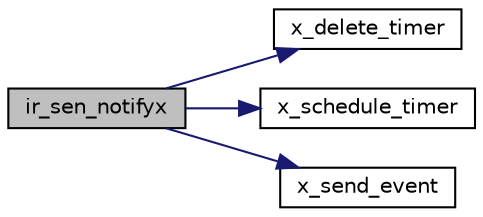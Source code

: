 digraph "ir_sen_notifyx"
{
 // INTERACTIVE_SVG=YES
  edge [fontname="Helvetica",fontsize="10",labelfontname="Helvetica",labelfontsize="10"];
  node [fontname="Helvetica",fontsize="10",shape=record];
  rankdir="LR";
  Node1 [label="ir_sen_notifyx",height=0.2,width=0.4,color="black", fillcolor="grey75", style="filled", fontcolor="black"];
  Node1 -> Node2 [color="midnightblue",fontsize="10",style="solid",fontname="Helvetica"];
  Node2 [label="x_delete_timer",height=0.2,width=0.4,color="black", fillcolor="white", style="filled",URL="$d5/d79/a00030.html#ab69e9af4cfa717e870d587906283635c",tooltip="OS timer delete request. "];
  Node1 -> Node3 [color="midnightblue",fontsize="10",style="solid",fontname="Helvetica"];
  Node3 [label="x_schedule_timer",height=0.2,width=0.4,color="black", fillcolor="white", style="filled",URL="$d5/d79/a00030.html#a9e3befaa21e83f196f74201deed85346",tooltip="OS timer configuration request. "];
  Node1 -> Node4 [color="midnightblue",fontsize="10",style="solid",fontname="Helvetica"];
  Node4 [label="x_send_event",height=0.2,width=0.4,color="black", fillcolor="white", style="filled",URL="$d5/d79/a00030.html#a4bc3d03c8d62c8237329ed4e969fbc1b",tooltip="OS event scheduling function. "];
}
